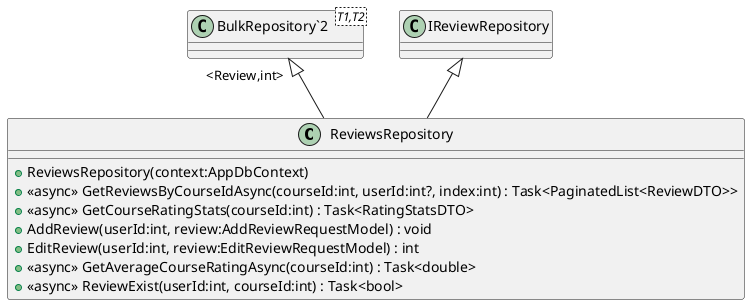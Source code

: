 @startuml
class ReviewsRepository {
    + ReviewsRepository(context:AppDbContext)
    + <<async>> GetReviewsByCourseIdAsync(courseId:int, userId:int?, index:int) : Task<PaginatedList<ReviewDTO>>
    + <<async>> GetCourseRatingStats(courseId:int) : Task<RatingStatsDTO>
    + AddReview(userId:int, review:AddReviewRequestModel) : void
    + EditReview(userId:int, review:EditReviewRequestModel) : int
    + <<async>> GetAverageCourseRatingAsync(courseId:int) : Task<double>
    + <<async>> ReviewExist(userId:int, courseId:int) : Task<bool>
}
class "BulkRepository`2"<T1,T2> {
}
"BulkRepository`2" "<Review,int>" <|-- ReviewsRepository
IReviewRepository <|-- ReviewsRepository
@enduml
